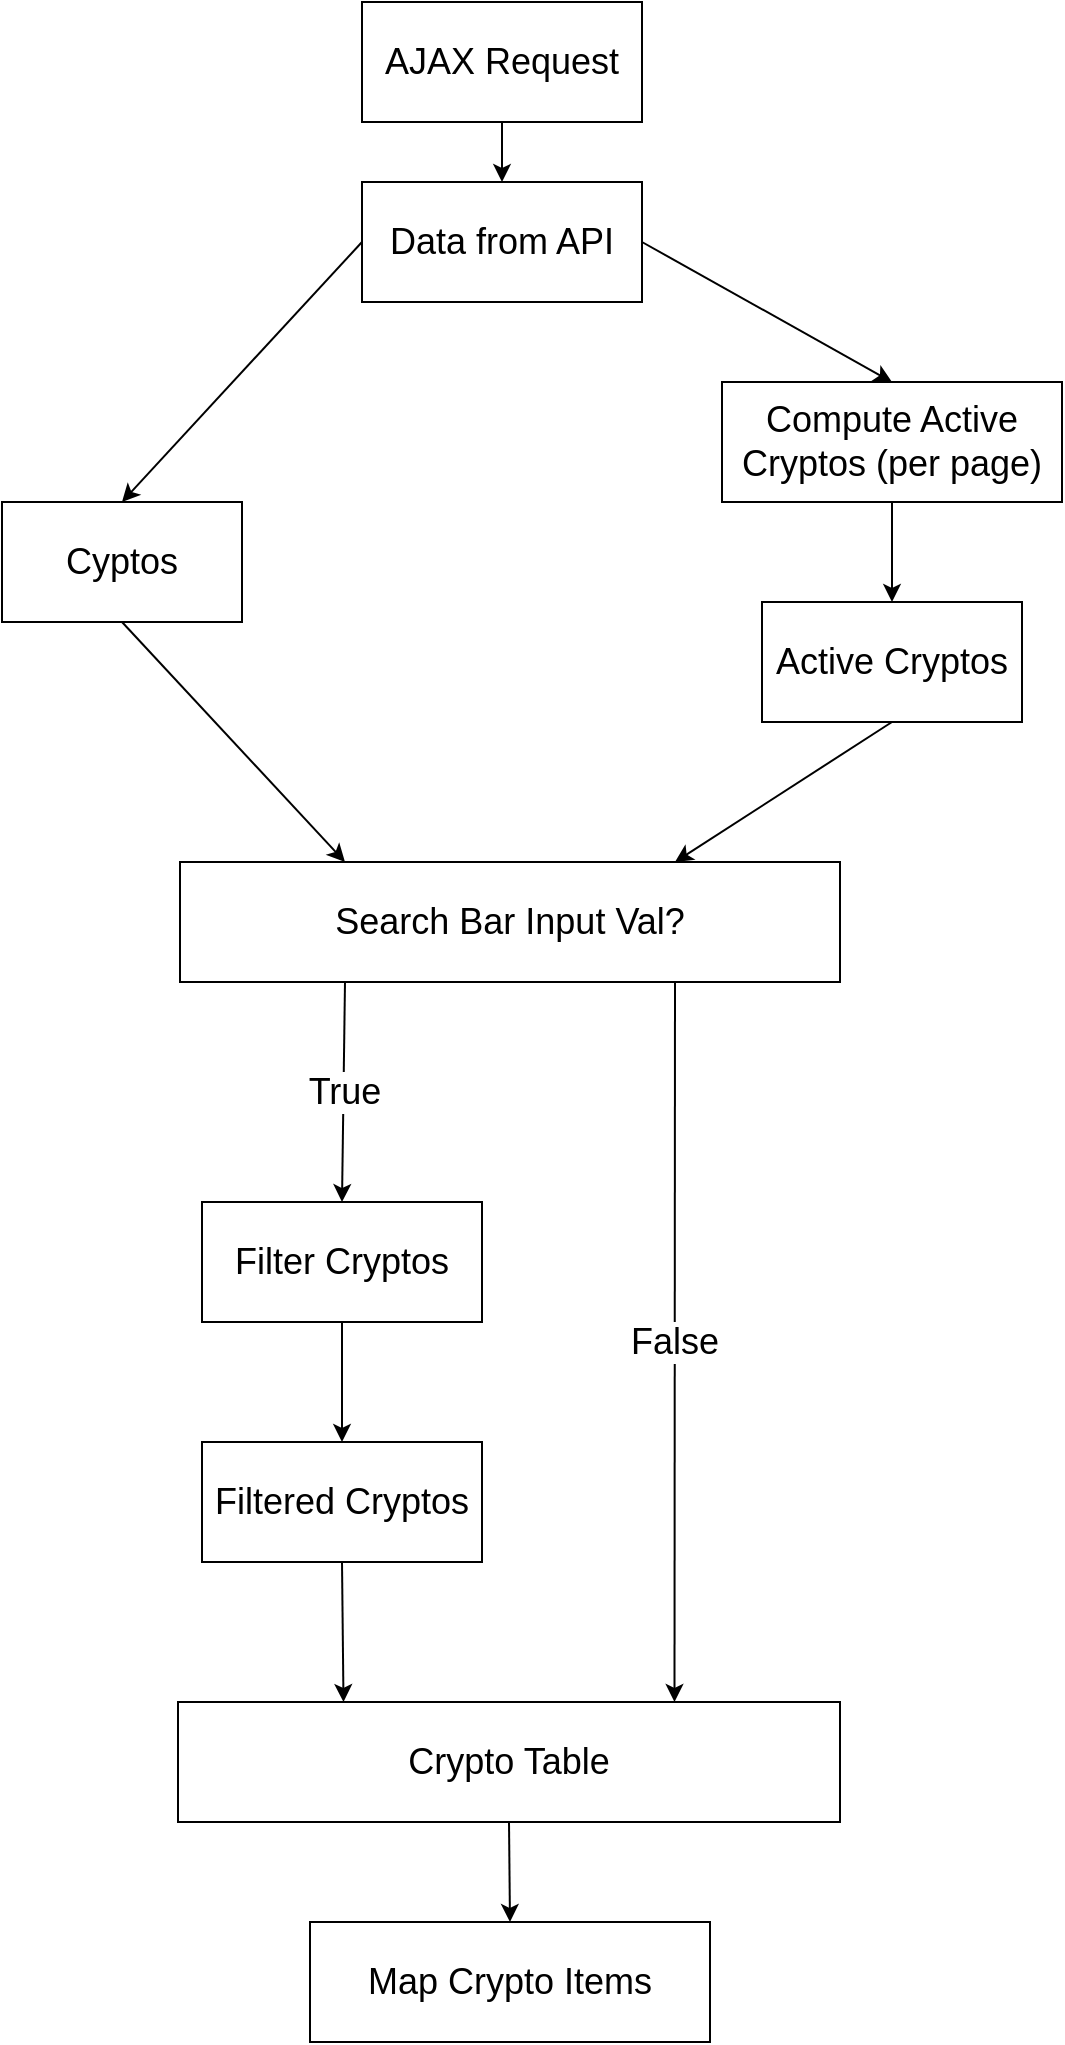 <mxfile version="14.9.2" type="device"><diagram id="AOdIfDj4suIMttaUGvya" name="Page-1"><mxGraphModel dx="751" dy="833" grid="1" gridSize="10" guides="1" tooltips="1" connect="1" arrows="1" fold="1" page="1" pageScale="1" pageWidth="827" pageHeight="1169" math="0" shadow="0"><root><mxCell id="0"/><mxCell id="1" parent="0"/><mxCell id="hfAc8PoV0b3ZjyFA0T1X-1" value="&lt;font style=&quot;font-size: 18px&quot;&gt;Data from API&lt;/font&gt;" style="rounded=0;whiteSpace=wrap;html=1;" parent="1" vertex="1"><mxGeometry x="340" y="110" width="140" height="60" as="geometry"/></mxCell><mxCell id="hfAc8PoV0b3ZjyFA0T1X-2" value="&lt;font style=&quot;font-size: 18px&quot;&gt;Cyptos&lt;/font&gt;" style="rounded=0;whiteSpace=wrap;html=1;" parent="1" vertex="1"><mxGeometry x="160" y="270" width="120" height="60" as="geometry"/></mxCell><mxCell id="hfAc8PoV0b3ZjyFA0T1X-3" value="&lt;font style=&quot;font-size: 18px&quot;&gt;Active Cryptos&lt;/font&gt;" style="rounded=0;whiteSpace=wrap;html=1;" parent="1" vertex="1"><mxGeometry x="540" y="320" width="130" height="60" as="geometry"/></mxCell><mxCell id="hfAc8PoV0b3ZjyFA0T1X-4" value="&lt;font style=&quot;font-size: 18px&quot;&gt;Filtered Cryptos&lt;/font&gt;" style="rounded=0;whiteSpace=wrap;html=1;" parent="1" vertex="1"><mxGeometry x="260" y="740" width="140" height="60" as="geometry"/></mxCell><mxCell id="hfAc8PoV0b3ZjyFA0T1X-9" value="&lt;font style=&quot;font-size: 18px&quot;&gt;Filter Cryptos&lt;/font&gt;" style="rounded=0;whiteSpace=wrap;html=1;" parent="1" vertex="1"><mxGeometry x="260" y="620" width="140" height="60" as="geometry"/></mxCell><mxCell id="hfAc8PoV0b3ZjyFA0T1X-14" value="&lt;font style=&quot;font-size: 18px&quot;&gt;Crypto Table&lt;/font&gt;" style="rounded=0;whiteSpace=wrap;html=1;" parent="1" vertex="1"><mxGeometry x="248" y="870" width="331" height="60" as="geometry"/></mxCell><mxCell id="ibUybCDfS03yhCl1kkE6-15" value="" style="endArrow=classic;html=1;exitX=0.5;exitY=1;exitDx=0;exitDy=0;entryX=0.5;entryY=0;entryDx=0;entryDy=0;" edge="1" parent="1" source="ibUybCDfS03yhCl1kkE6-27" target="hfAc8PoV0b3ZjyFA0T1X-3"><mxGeometry width="50" height="50" relative="1" as="geometry"><mxPoint x="359" y="280" as="sourcePoint"/><mxPoint x="550" y="240" as="targetPoint"/></mxGeometry></mxCell><mxCell id="ibUybCDfS03yhCl1kkE6-16" value="" style="endArrow=classic;html=1;entryX=0.5;entryY=0;entryDx=0;entryDy=0;exitX=0;exitY=0.5;exitDx=0;exitDy=0;" edge="1" parent="1" source="hfAc8PoV0b3ZjyFA0T1X-1" target="hfAc8PoV0b3ZjyFA0T1X-2"><mxGeometry width="50" height="50" relative="1" as="geometry"><mxPoint x="380" y="470" as="sourcePoint"/><mxPoint x="430" y="420" as="targetPoint"/></mxGeometry></mxCell><mxCell id="ibUybCDfS03yhCl1kkE6-17" value="" style="endArrow=classic;html=1;exitX=0.5;exitY=1;exitDx=0;exitDy=0;entryX=0.25;entryY=0;entryDx=0;entryDy=0;" edge="1" parent="1" source="hfAc8PoV0b3ZjyFA0T1X-2" target="ibUybCDfS03yhCl1kkE6-19"><mxGeometry width="50" height="50" relative="1" as="geometry"><mxPoint x="380" y="470" as="sourcePoint"/><mxPoint x="430" y="420" as="targetPoint"/></mxGeometry></mxCell><mxCell id="ibUybCDfS03yhCl1kkE6-18" value="" style="endArrow=classic;html=1;entryX=0.75;entryY=0;entryDx=0;entryDy=0;exitX=0.5;exitY=1;exitDx=0;exitDy=0;" edge="1" parent="1" source="hfAc8PoV0b3ZjyFA0T1X-3" target="ibUybCDfS03yhCl1kkE6-19"><mxGeometry width="50" height="50" relative="1" as="geometry"><mxPoint x="380" y="470" as="sourcePoint"/><mxPoint x="430" y="420" as="targetPoint"/></mxGeometry></mxCell><mxCell id="ibUybCDfS03yhCl1kkE6-19" value="&lt;font style=&quot;font-size: 18px&quot;&gt;Search Bar Input Val?&lt;/font&gt;" style="rounded=0;whiteSpace=wrap;html=1;" vertex="1" parent="1"><mxGeometry x="249" y="450" width="330" height="60" as="geometry"/></mxCell><mxCell id="ibUybCDfS03yhCl1kkE6-20" value="&lt;font style=&quot;font-size: 18px&quot;&gt;False&lt;/font&gt;" style="endArrow=classic;html=1;exitX=0.75;exitY=1;exitDx=0;exitDy=0;entryX=0.75;entryY=0;entryDx=0;entryDy=0;" edge="1" parent="1" source="ibUybCDfS03yhCl1kkE6-19" target="hfAc8PoV0b3ZjyFA0T1X-14"><mxGeometry width="50" height="50" relative="1" as="geometry"><mxPoint x="460" y="450" as="sourcePoint"/><mxPoint x="500" y="760" as="targetPoint"/></mxGeometry></mxCell><mxCell id="ibUybCDfS03yhCl1kkE6-22" value="&lt;font style=&quot;font-size: 18px&quot;&gt;True&lt;/font&gt;" style="endArrow=classic;html=1;exitX=0.25;exitY=1;exitDx=0;exitDy=0;entryX=0.5;entryY=0;entryDx=0;entryDy=0;" edge="1" parent="1" source="ibUybCDfS03yhCl1kkE6-19" target="hfAc8PoV0b3ZjyFA0T1X-9"><mxGeometry width="50" height="50" relative="1" as="geometry"><mxPoint x="333.5" y="480" as="sourcePoint"/><mxPoint x="280" y="480" as="targetPoint"/></mxGeometry></mxCell><mxCell id="ibUybCDfS03yhCl1kkE6-23" value="" style="endArrow=classic;html=1;exitX=0.5;exitY=1;exitDx=0;exitDy=0;" edge="1" parent="1" source="hfAc8PoV0b3ZjyFA0T1X-9" target="hfAc8PoV0b3ZjyFA0T1X-4"><mxGeometry width="50" height="50" relative="1" as="geometry"><mxPoint x="410" y="460" as="sourcePoint"/><mxPoint x="460" y="410" as="targetPoint"/></mxGeometry></mxCell><mxCell id="ibUybCDfS03yhCl1kkE6-24" value="" style="endArrow=classic;html=1;entryX=0.25;entryY=0;entryDx=0;entryDy=0;exitX=0.5;exitY=1;exitDx=0;exitDy=0;" edge="1" parent="1" source="hfAc8PoV0b3ZjyFA0T1X-4" target="hfAc8PoV0b3ZjyFA0T1X-14"><mxGeometry width="50" height="50" relative="1" as="geometry"><mxPoint x="331" y="830" as="sourcePoint"/><mxPoint x="500" y="620" as="targetPoint"/></mxGeometry></mxCell><mxCell id="ibUybCDfS03yhCl1kkE6-25" value="&lt;font style=&quot;font-size: 18px&quot;&gt;Map Crypto Items&lt;/font&gt;" style="rounded=0;whiteSpace=wrap;html=1;" vertex="1" parent="1"><mxGeometry x="314" y="980" width="200" height="60" as="geometry"/></mxCell><mxCell id="ibUybCDfS03yhCl1kkE6-27" value="&lt;font style=&quot;font-size: 18px&quot;&gt;Compute Active Cryptos (per page)&lt;/font&gt;" style="rounded=0;whiteSpace=wrap;html=1;" vertex="1" parent="1"><mxGeometry x="520" y="210" width="170" height="60" as="geometry"/></mxCell><mxCell id="ibUybCDfS03yhCl1kkE6-29" value="" style="endArrow=classic;html=1;exitX=1;exitY=0.5;exitDx=0;exitDy=0;entryX=0.5;entryY=0;entryDx=0;entryDy=0;" edge="1" parent="1" source="hfAc8PoV0b3ZjyFA0T1X-1" target="ibUybCDfS03yhCl1kkE6-27"><mxGeometry width="50" height="50" relative="1" as="geometry"><mxPoint x="410" y="320" as="sourcePoint"/><mxPoint x="570" y="170" as="targetPoint"/><Array as="points"/></mxGeometry></mxCell><mxCell id="ibUybCDfS03yhCl1kkE6-32" value="" style="endArrow=classic;html=1;exitX=0.5;exitY=1;exitDx=0;exitDy=0;entryX=0.5;entryY=0;entryDx=0;entryDy=0;" edge="1" parent="1" source="hfAc8PoV0b3ZjyFA0T1X-14" target="ibUybCDfS03yhCl1kkE6-25"><mxGeometry width="50" height="50" relative="1" as="geometry"><mxPoint x="410" y="1020" as="sourcePoint"/><mxPoint x="460" y="970" as="targetPoint"/></mxGeometry></mxCell><mxCell id="ibUybCDfS03yhCl1kkE6-33" value="&lt;font style=&quot;font-size: 18px&quot;&gt;AJAX Request&lt;/font&gt;" style="rounded=0;whiteSpace=wrap;html=1;" vertex="1" parent="1"><mxGeometry x="340" y="20" width="140" height="60" as="geometry"/></mxCell><mxCell id="ibUybCDfS03yhCl1kkE6-34" value="" style="endArrow=classic;html=1;exitX=0.5;exitY=1;exitDx=0;exitDy=0;entryX=0.5;entryY=0;entryDx=0;entryDy=0;" edge="1" parent="1" source="ibUybCDfS03yhCl1kkE6-33" target="hfAc8PoV0b3ZjyFA0T1X-1"><mxGeometry width="50" height="50" relative="1" as="geometry"><mxPoint x="390" y="240" as="sourcePoint"/><mxPoint x="440" y="190" as="targetPoint"/></mxGeometry></mxCell></root></mxGraphModel></diagram></mxfile>